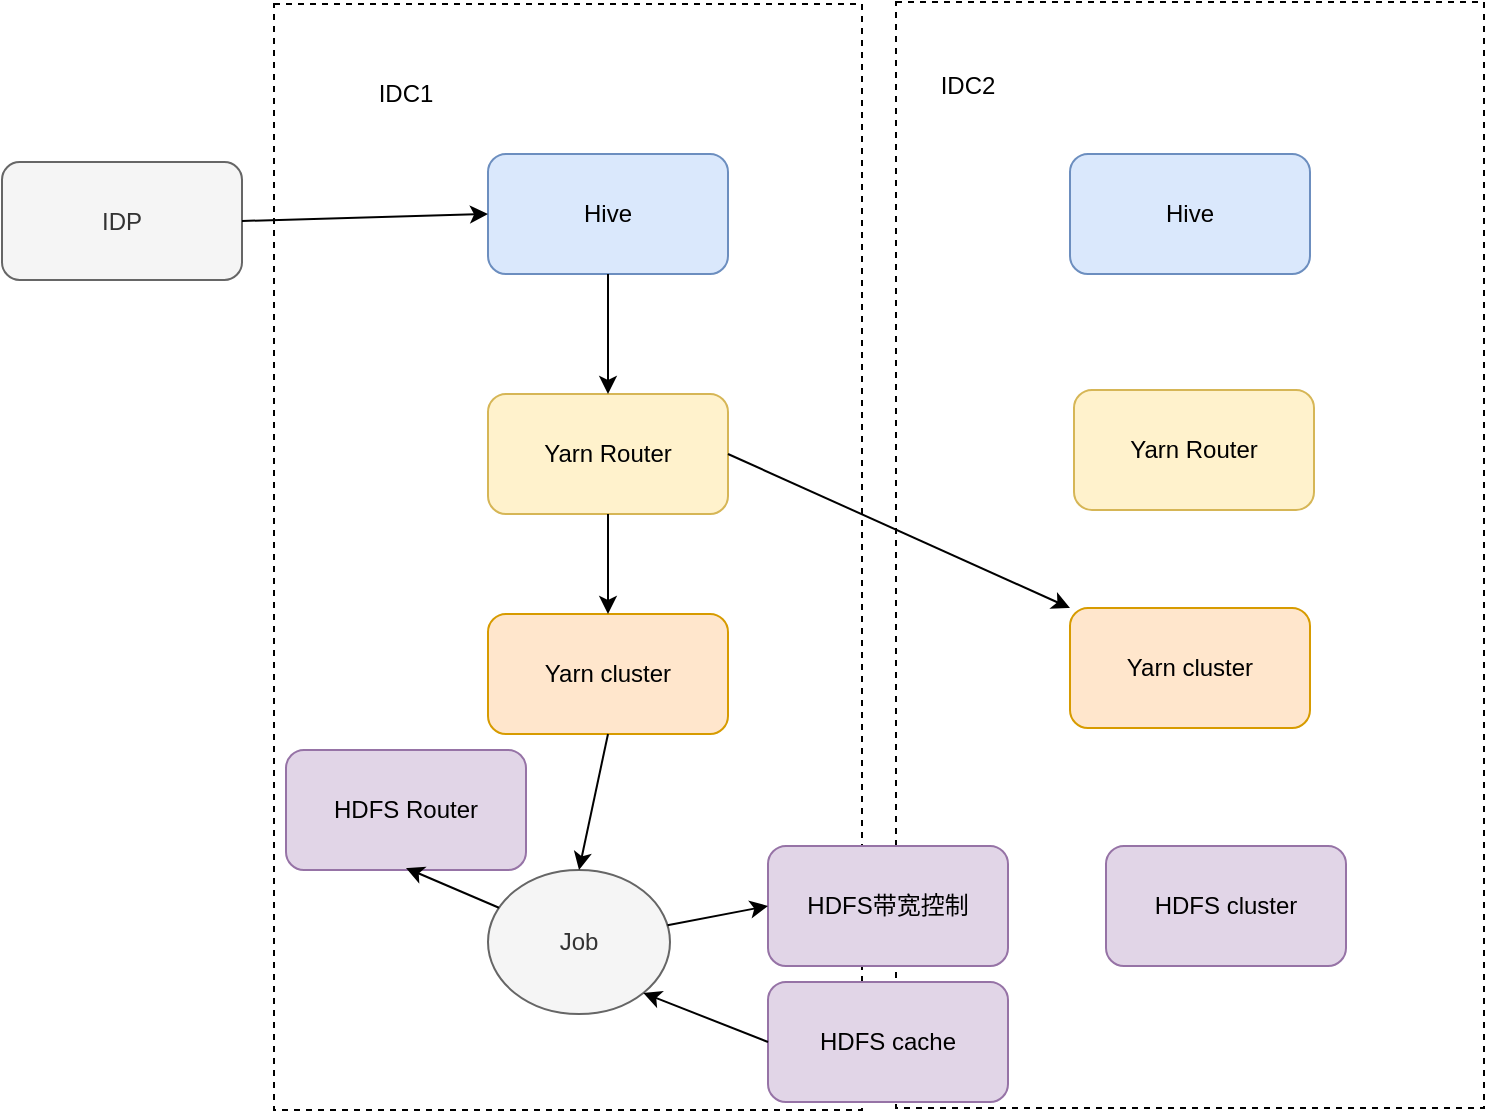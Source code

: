 <mxfile version="12.9.10" type="github"><diagram id="-oCqdfhVK68VJEjO3BK6" name="Page-1"><mxGraphModel dx="1613" dy="548" grid="0" gridSize="10" guides="1" tooltips="1" connect="1" arrows="1" fold="1" page="1" pageScale="1" pageWidth="827" pageHeight="1169" math="0" shadow="0"><root><mxCell id="0"/><mxCell id="1" parent="0"/><mxCell id="11hyo4yyXOnMWG2MnUuT-16" value="" style="rounded=0;whiteSpace=wrap;html=1;dashed=1;" vertex="1" parent="1"><mxGeometry x="444" y="114" width="294" height="553" as="geometry"/></mxCell><mxCell id="11hyo4yyXOnMWG2MnUuT-15" value="" style="rounded=0;whiteSpace=wrap;html=1;dashed=1;" vertex="1" parent="1"><mxGeometry x="133" y="115" width="294" height="553" as="geometry"/></mxCell><mxCell id="11hyo4yyXOnMWG2MnUuT-1" value="Hive" style="rounded=1;whiteSpace=wrap;html=1;fillColor=#dae8fc;strokeColor=#6c8ebf;" vertex="1" parent="1"><mxGeometry x="240" y="190" width="120" height="60" as="geometry"/></mxCell><mxCell id="11hyo4yyXOnMWG2MnUuT-4" value="Yarn Router" style="rounded=1;whiteSpace=wrap;html=1;fillColor=#fff2cc;strokeColor=#d6b656;" vertex="1" parent="1"><mxGeometry x="240" y="310" width="120" height="60" as="geometry"/></mxCell><mxCell id="11hyo4yyXOnMWG2MnUuT-5" value="Yarn cluster" style="rounded=1;whiteSpace=wrap;html=1;fillColor=#ffe6cc;strokeColor=#d79b00;" vertex="1" parent="1"><mxGeometry x="240" y="420" width="120" height="60" as="geometry"/></mxCell><mxCell id="11hyo4yyXOnMWG2MnUuT-6" value="Yarn cluster" style="rounded=1;whiteSpace=wrap;html=1;fillColor=#ffe6cc;strokeColor=#d79b00;" vertex="1" parent="1"><mxGeometry x="531" y="417" width="120" height="60" as="geometry"/></mxCell><mxCell id="11hyo4yyXOnMWG2MnUuT-7" value="IDP" style="rounded=1;whiteSpace=wrap;html=1;fillColor=#f5f5f5;strokeColor=#666666;fontColor=#333333;" vertex="1" parent="1"><mxGeometry x="-3" y="194" width="120" height="59" as="geometry"/></mxCell><mxCell id="11hyo4yyXOnMWG2MnUuT-8" value="" style="endArrow=classic;html=1;exitX=1;exitY=0.5;exitDx=0;exitDy=0;entryX=0;entryY=0.5;entryDx=0;entryDy=0;" edge="1" parent="1" source="11hyo4yyXOnMWG2MnUuT-7" target="11hyo4yyXOnMWG2MnUuT-1"><mxGeometry width="50" height="50" relative="1" as="geometry"><mxPoint x="380" y="170" as="sourcePoint"/><mxPoint x="430" y="120" as="targetPoint"/></mxGeometry></mxCell><mxCell id="11hyo4yyXOnMWG2MnUuT-9" value="" style="endArrow=classic;html=1;exitX=0.5;exitY=1;exitDx=0;exitDy=0;" edge="1" parent="1" source="11hyo4yyXOnMWG2MnUuT-1" target="11hyo4yyXOnMWG2MnUuT-4"><mxGeometry width="50" height="50" relative="1" as="geometry"><mxPoint x="110" y="420" as="sourcePoint"/><mxPoint x="160" y="370" as="targetPoint"/></mxGeometry></mxCell><mxCell id="11hyo4yyXOnMWG2MnUuT-10" value="" style="endArrow=classic;html=1;exitX=0.5;exitY=1;exitDx=0;exitDy=0;entryX=0.5;entryY=0;entryDx=0;entryDy=0;" edge="1" parent="1" source="11hyo4yyXOnMWG2MnUuT-4" target="11hyo4yyXOnMWG2MnUuT-5"><mxGeometry width="50" height="50" relative="1" as="geometry"><mxPoint x="40" y="460" as="sourcePoint"/><mxPoint x="90" y="410" as="targetPoint"/></mxGeometry></mxCell><mxCell id="11hyo4yyXOnMWG2MnUuT-11" value="" style="endArrow=classic;html=1;exitX=1;exitY=0.5;exitDx=0;exitDy=0;entryX=0;entryY=0;entryDx=0;entryDy=0;" edge="1" parent="1" source="11hyo4yyXOnMWG2MnUuT-4" target="11hyo4yyXOnMWG2MnUuT-6"><mxGeometry width="50" height="50" relative="1" as="geometry"><mxPoint x="130" y="480" as="sourcePoint"/><mxPoint x="180" y="430" as="targetPoint"/></mxGeometry></mxCell><mxCell id="11hyo4yyXOnMWG2MnUuT-13" value="Hive" style="rounded=1;whiteSpace=wrap;html=1;fillColor=#dae8fc;strokeColor=#6c8ebf;" vertex="1" parent="1"><mxGeometry x="531" y="190" width="120" height="60" as="geometry"/></mxCell><mxCell id="11hyo4yyXOnMWG2MnUuT-14" value="Yarn Router" style="rounded=1;whiteSpace=wrap;html=1;fillColor=#fff2cc;strokeColor=#d6b656;" vertex="1" parent="1"><mxGeometry x="533" y="308" width="120" height="60" as="geometry"/></mxCell><mxCell id="11hyo4yyXOnMWG2MnUuT-17" value="IDC1" style="text;html=1;strokeColor=none;fillColor=none;align=center;verticalAlign=middle;whiteSpace=wrap;rounded=0;dashed=1;" vertex="1" parent="1"><mxGeometry x="179" y="150" width="40" height="20" as="geometry"/></mxCell><mxCell id="11hyo4yyXOnMWG2MnUuT-19" value="IDC2" style="text;html=1;strokeColor=none;fillColor=none;align=center;verticalAlign=middle;whiteSpace=wrap;rounded=0;dashed=1;" vertex="1" parent="1"><mxGeometry x="460" y="146" width="40" height="20" as="geometry"/></mxCell><mxCell id="11hyo4yyXOnMWG2MnUuT-20" value="Job" style="ellipse;whiteSpace=wrap;html=1;fillColor=#f5f5f5;strokeColor=#666666;fontColor=#333333;" vertex="1" parent="1"><mxGeometry x="240" y="548" width="91" height="72" as="geometry"/></mxCell><mxCell id="11hyo4yyXOnMWG2MnUuT-21" value="HDFS带宽控制" style="rounded=1;whiteSpace=wrap;html=1;fillColor=#e1d5e7;strokeColor=#9673a6;" vertex="1" parent="1"><mxGeometry x="380" y="536" width="120" height="60" as="geometry"/></mxCell><mxCell id="11hyo4yyXOnMWG2MnUuT-22" value="HDFS cache" style="rounded=1;whiteSpace=wrap;html=1;fillColor=#e1d5e7;strokeColor=#9673a6;" vertex="1" parent="1"><mxGeometry x="380" y="604" width="120" height="60" as="geometry"/></mxCell><mxCell id="11hyo4yyXOnMWG2MnUuT-23" value="" style="endArrow=classic;html=1;exitX=0.5;exitY=1;exitDx=0;exitDy=0;entryX=0.5;entryY=0;entryDx=0;entryDy=0;" edge="1" parent="1" source="11hyo4yyXOnMWG2MnUuT-5" target="11hyo4yyXOnMWG2MnUuT-20"><mxGeometry width="50" height="50" relative="1" as="geometry"><mxPoint x="50" y="545" as="sourcePoint"/><mxPoint x="100" y="495" as="targetPoint"/></mxGeometry></mxCell><mxCell id="11hyo4yyXOnMWG2MnUuT-24" value="" style="endArrow=classic;html=1;exitX=0;exitY=0.5;exitDx=0;exitDy=0;entryX=1;entryY=1;entryDx=0;entryDy=0;" edge="1" parent="1" source="11hyo4yyXOnMWG2MnUuT-22" target="11hyo4yyXOnMWG2MnUuT-20"><mxGeometry width="50" height="50" relative="1" as="geometry"><mxPoint x="81" y="705" as="sourcePoint"/><mxPoint x="131" y="655" as="targetPoint"/></mxGeometry></mxCell><mxCell id="11hyo4yyXOnMWG2MnUuT-27" value="" style="endArrow=classic;html=1;entryX=0;entryY=0.5;entryDx=0;entryDy=0;" edge="1" parent="1" source="11hyo4yyXOnMWG2MnUuT-20" target="11hyo4yyXOnMWG2MnUuT-21"><mxGeometry width="50" height="50" relative="1" as="geometry"><mxPoint x="146" y="660" as="sourcePoint"/><mxPoint x="196" y="610" as="targetPoint"/></mxGeometry></mxCell><mxCell id="11hyo4yyXOnMWG2MnUuT-28" value="HDFS Router" style="rounded=1;whiteSpace=wrap;html=1;fillColor=#e1d5e7;strokeColor=#9673a6;" vertex="1" parent="1"><mxGeometry x="139" y="488" width="120" height="60" as="geometry"/></mxCell><mxCell id="11hyo4yyXOnMWG2MnUuT-29" value="HDFS cluster" style="rounded=1;whiteSpace=wrap;html=1;fillColor=#e1d5e7;strokeColor=#9673a6;" vertex="1" parent="1"><mxGeometry x="549" y="536" width="120" height="60" as="geometry"/></mxCell><mxCell id="11hyo4yyXOnMWG2MnUuT-30" value="" style="endArrow=classic;html=1;" edge="1" parent="1" source="11hyo4yyXOnMWG2MnUuT-20"><mxGeometry width="50" height="50" relative="1" as="geometry"><mxPoint x="164" y="763" as="sourcePoint"/><mxPoint x="199" y="547" as="targetPoint"/></mxGeometry></mxCell></root></mxGraphModel></diagram></mxfile>